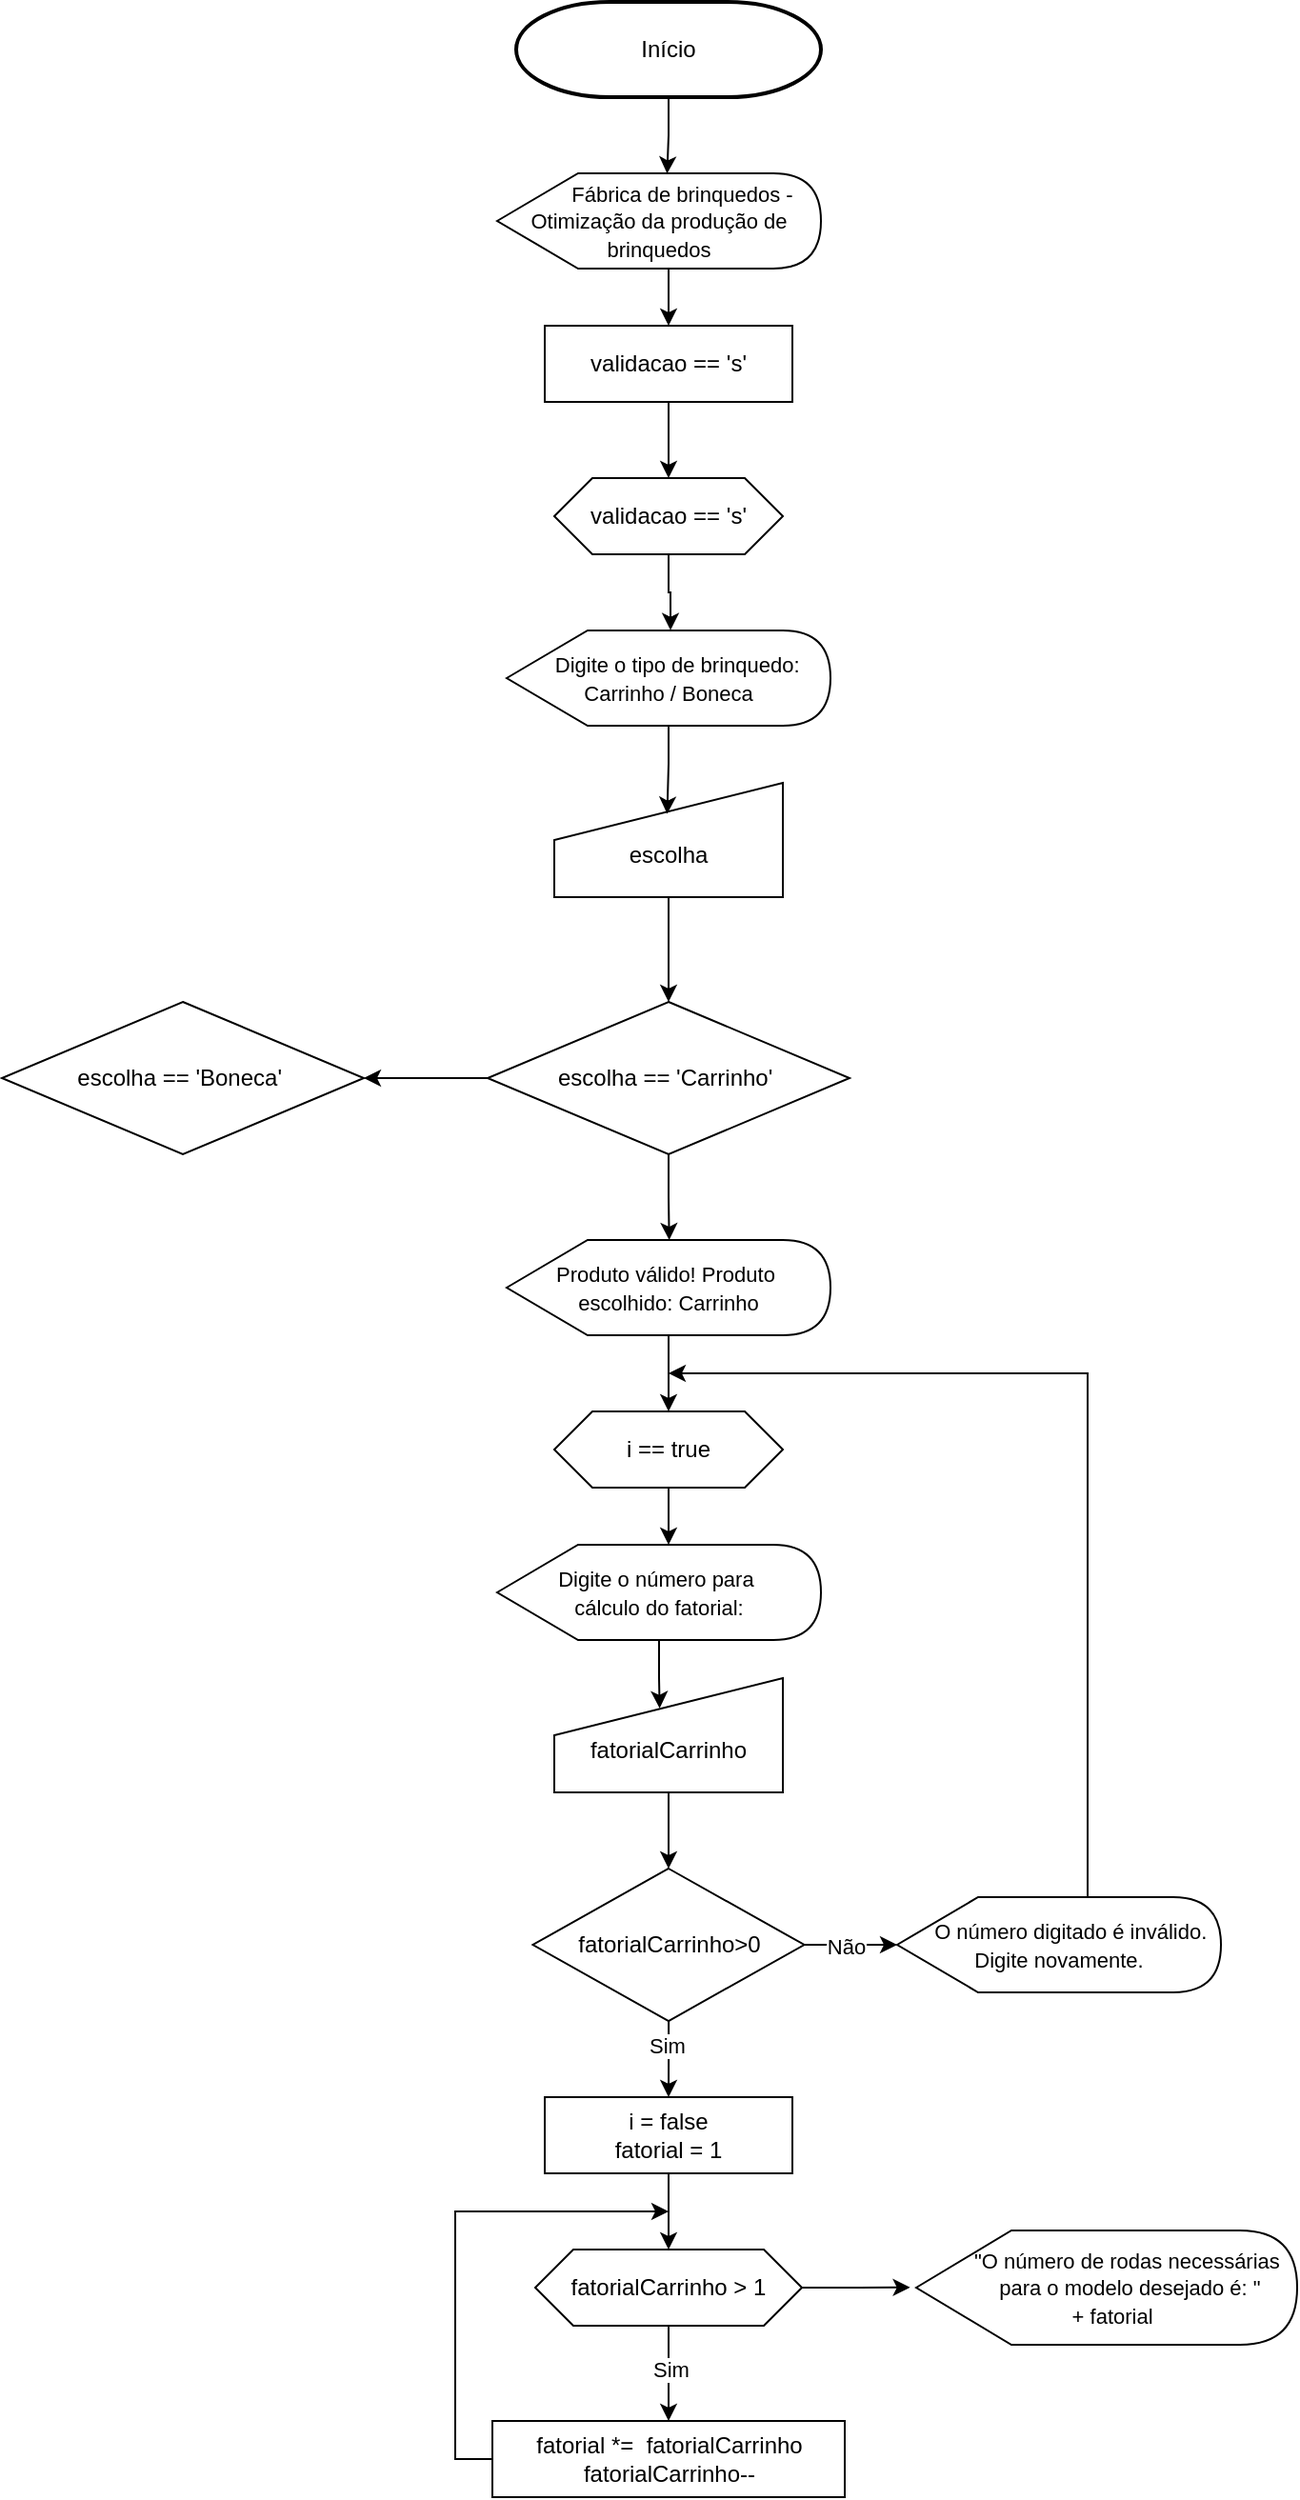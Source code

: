 <mxfile version="26.1.1">
  <diagram name="Página-1" id="S5fPgi4w4wDD92b4g_-J">
    <mxGraphModel dx="1035" dy="551" grid="1" gridSize="10" guides="1" tooltips="1" connect="1" arrows="1" fold="1" page="1" pageScale="1" pageWidth="827" pageHeight="1169" math="0" shadow="0">
      <root>
        <mxCell id="0" />
        <mxCell id="1" parent="0" />
        <mxCell id="F6BWODnnDloiSZcnxZ5W-2" value="Início" style="strokeWidth=2;html=1;shape=mxgraph.flowchart.terminator;whiteSpace=wrap;" vertex="1" parent="1">
          <mxGeometry x="320" y="60" width="160" height="50" as="geometry" />
        </mxCell>
        <mxCell id="F6BWODnnDloiSZcnxZ5W-11" style="edgeStyle=orthogonalEdgeStyle;rounded=0;orthogonalLoop=1;jettySize=auto;html=1;exitX=0;exitY=0;exitDx=93.75;exitDy=50;exitPerimeter=0;entryX=0.5;entryY=0;entryDx=0;entryDy=0;" edge="1" parent="1" source="F6BWODnnDloiSZcnxZ5W-3" target="F6BWODnnDloiSZcnxZ5W-8">
          <mxGeometry relative="1" as="geometry" />
        </mxCell>
        <mxCell id="F6BWODnnDloiSZcnxZ5W-3" value="&lt;font style=&quot;font-size: 11px;&quot;&gt;&amp;nbsp; &amp;nbsp; &amp;nbsp; &amp;nbsp; Fábrica de brinquedos - Otimização da produção de brinquedos&lt;/font&gt;" style="shape=display;whiteSpace=wrap;html=1;align=center;" vertex="1" parent="1">
          <mxGeometry x="310" y="150" width="170" height="50" as="geometry" />
        </mxCell>
        <mxCell id="F6BWODnnDloiSZcnxZ5W-6" style="edgeStyle=orthogonalEdgeStyle;rounded=0;orthogonalLoop=1;jettySize=auto;html=1;entryX=0.525;entryY=0.003;entryDx=0;entryDy=0;entryPerimeter=0;" edge="1" parent="1" source="F6BWODnnDloiSZcnxZ5W-2" target="F6BWODnnDloiSZcnxZ5W-3">
          <mxGeometry relative="1" as="geometry" />
        </mxCell>
        <mxCell id="F6BWODnnDloiSZcnxZ5W-12" style="edgeStyle=orthogonalEdgeStyle;rounded=0;orthogonalLoop=1;jettySize=auto;html=1;entryX=0.5;entryY=0;entryDx=0;entryDy=0;" edge="1" parent="1" source="F6BWODnnDloiSZcnxZ5W-8" target="F6BWODnnDloiSZcnxZ5W-9">
          <mxGeometry relative="1" as="geometry" />
        </mxCell>
        <mxCell id="F6BWODnnDloiSZcnxZ5W-8" value="validacao == &#39;s&#39;" style="rounded=0;whiteSpace=wrap;html=1;" vertex="1" parent="1">
          <mxGeometry x="335" y="230" width="130" height="40" as="geometry" />
        </mxCell>
        <mxCell id="F6BWODnnDloiSZcnxZ5W-9" value="validacao == &#39;s&#39;" style="shape=hexagon;perimeter=hexagonPerimeter2;whiteSpace=wrap;html=1;fixedSize=1;" vertex="1" parent="1">
          <mxGeometry x="340" y="310" width="120" height="40" as="geometry" />
        </mxCell>
        <mxCell id="F6BWODnnDloiSZcnxZ5W-13" value="&lt;font style=&quot;font-size: 11px;&quot;&gt;&amp;nbsp; &amp;nbsp;Digite o tipo de brinquedo: Carrinho / Boneca&lt;/font&gt;" style="shape=display;whiteSpace=wrap;html=1;align=center;" vertex="1" parent="1">
          <mxGeometry x="315" y="390" width="170" height="50" as="geometry" />
        </mxCell>
        <mxCell id="F6BWODnnDloiSZcnxZ5W-14" style="edgeStyle=orthogonalEdgeStyle;rounded=0;orthogonalLoop=1;jettySize=auto;html=1;entryX=0.506;entryY=-0.003;entryDx=0;entryDy=0;entryPerimeter=0;" edge="1" parent="1" source="F6BWODnnDloiSZcnxZ5W-9" target="F6BWODnnDloiSZcnxZ5W-13">
          <mxGeometry relative="1" as="geometry" />
        </mxCell>
        <mxCell id="F6BWODnnDloiSZcnxZ5W-18" style="edgeStyle=orthogonalEdgeStyle;rounded=0;orthogonalLoop=1;jettySize=auto;html=1;entryX=0.5;entryY=0;entryDx=0;entryDy=0;" edge="1" parent="1" source="F6BWODnnDloiSZcnxZ5W-15" target="F6BWODnnDloiSZcnxZ5W-17">
          <mxGeometry relative="1" as="geometry" />
        </mxCell>
        <mxCell id="F6BWODnnDloiSZcnxZ5W-15" value="&lt;div&gt;&lt;br&gt;&lt;/div&gt;escolha" style="shape=manualInput;whiteSpace=wrap;html=1;" vertex="1" parent="1">
          <mxGeometry x="340" y="470" width="120" height="60" as="geometry" />
        </mxCell>
        <mxCell id="F6BWODnnDloiSZcnxZ5W-16" style="edgeStyle=orthogonalEdgeStyle;rounded=0;orthogonalLoop=1;jettySize=auto;html=1;entryX=0.494;entryY=0.271;entryDx=0;entryDy=0;entryPerimeter=0;" edge="1" parent="1" source="F6BWODnnDloiSZcnxZ5W-13" target="F6BWODnnDloiSZcnxZ5W-15">
          <mxGeometry relative="1" as="geometry" />
        </mxCell>
        <mxCell id="F6BWODnnDloiSZcnxZ5W-59" style="edgeStyle=orthogonalEdgeStyle;rounded=0;orthogonalLoop=1;jettySize=auto;html=1;exitX=0;exitY=0.5;exitDx=0;exitDy=0;entryX=1;entryY=0.5;entryDx=0;entryDy=0;" edge="1" parent="1" source="F6BWODnnDloiSZcnxZ5W-17" target="F6BWODnnDloiSZcnxZ5W-58">
          <mxGeometry relative="1" as="geometry" />
        </mxCell>
        <mxCell id="F6BWODnnDloiSZcnxZ5W-17" value="escolha == &#39;Carrinho&#39;&amp;nbsp;" style="rhombus;whiteSpace=wrap;html=1;" vertex="1" parent="1">
          <mxGeometry x="305" y="585" width="190" height="80" as="geometry" />
        </mxCell>
        <mxCell id="F6BWODnnDloiSZcnxZ5W-46" style="edgeStyle=orthogonalEdgeStyle;rounded=0;orthogonalLoop=1;jettySize=auto;html=1;entryX=0.5;entryY=0;entryDx=0;entryDy=0;" edge="1" parent="1" source="F6BWODnnDloiSZcnxZ5W-25" target="F6BWODnnDloiSZcnxZ5W-45">
          <mxGeometry relative="1" as="geometry" />
        </mxCell>
        <mxCell id="F6BWODnnDloiSZcnxZ5W-25" value="&lt;font style=&quot;font-size: 11px;&quot;&gt;Produto válido! Produto&amp;nbsp;&lt;/font&gt;&lt;div&gt;&lt;font style=&quot;font-size: 11px;&quot;&gt;escolhido: Carrinho&lt;/font&gt;&lt;/div&gt;" style="shape=display;whiteSpace=wrap;html=1;align=center;" vertex="1" parent="1">
          <mxGeometry x="315" y="710" width="170" height="50" as="geometry" />
        </mxCell>
        <mxCell id="F6BWODnnDloiSZcnxZ5W-26" style="edgeStyle=orthogonalEdgeStyle;rounded=0;orthogonalLoop=1;jettySize=auto;html=1;entryX=0.502;entryY=0;entryDx=0;entryDy=0;entryPerimeter=0;" edge="1" parent="1" source="F6BWODnnDloiSZcnxZ5W-17" target="F6BWODnnDloiSZcnxZ5W-25">
          <mxGeometry relative="1" as="geometry" />
        </mxCell>
        <mxCell id="F6BWODnnDloiSZcnxZ5W-27" value="&lt;span style=&quot;font-size: 11px;&quot;&gt;Digite o número para&amp;nbsp;&lt;/span&gt;&lt;div&gt;&lt;span style=&quot;font-size: 11px;&quot;&gt;cálculo do fatorial:&lt;/span&gt;&lt;/div&gt;" style="shape=display;whiteSpace=wrap;html=1;align=center;" vertex="1" parent="1">
          <mxGeometry x="310" y="870" width="170" height="50" as="geometry" />
        </mxCell>
        <mxCell id="F6BWODnnDloiSZcnxZ5W-30" style="edgeStyle=orthogonalEdgeStyle;rounded=0;orthogonalLoop=1;jettySize=auto;html=1;" edge="1" parent="1">
          <mxGeometry relative="1" as="geometry">
            <mxPoint x="400" y="840" as="sourcePoint" />
            <mxPoint x="400" y="870" as="targetPoint" />
            <Array as="points">
              <mxPoint x="400" y="870" />
            </Array>
          </mxGeometry>
        </mxCell>
        <mxCell id="F6BWODnnDloiSZcnxZ5W-36" style="edgeStyle=orthogonalEdgeStyle;rounded=0;orthogonalLoop=1;jettySize=auto;html=1;entryX=0.5;entryY=0;entryDx=0;entryDy=0;" edge="1" parent="1" source="F6BWODnnDloiSZcnxZ5W-33" target="F6BWODnnDloiSZcnxZ5W-35">
          <mxGeometry relative="1" as="geometry" />
        </mxCell>
        <mxCell id="F6BWODnnDloiSZcnxZ5W-33" value="&lt;div&gt;&lt;br&gt;&lt;/div&gt;fatorialCarrinho" style="shape=manualInput;whiteSpace=wrap;html=1;" vertex="1" parent="1">
          <mxGeometry x="340" y="940" width="120" height="60" as="geometry" />
        </mxCell>
        <mxCell id="F6BWODnnDloiSZcnxZ5W-34" style="edgeStyle=orthogonalEdgeStyle;rounded=0;orthogonalLoop=1;jettySize=auto;html=1;entryX=0.461;entryY=0.264;entryDx=0;entryDy=0;entryPerimeter=0;" edge="1" parent="1" source="F6BWODnnDloiSZcnxZ5W-27" target="F6BWODnnDloiSZcnxZ5W-33">
          <mxGeometry relative="1" as="geometry" />
        </mxCell>
        <mxCell id="F6BWODnnDloiSZcnxZ5W-38" value="" style="edgeStyle=orthogonalEdgeStyle;rounded=0;orthogonalLoop=1;jettySize=auto;html=1;" edge="1" parent="1" source="F6BWODnnDloiSZcnxZ5W-35" target="F6BWODnnDloiSZcnxZ5W-37">
          <mxGeometry relative="1" as="geometry" />
        </mxCell>
        <mxCell id="F6BWODnnDloiSZcnxZ5W-40" value="Não" style="edgeLabel;html=1;align=center;verticalAlign=middle;resizable=0;points=[];" vertex="1" connectable="0" parent="F6BWODnnDloiSZcnxZ5W-38">
          <mxGeometry x="-0.108" y="-1" relative="1" as="geometry">
            <mxPoint as="offset" />
          </mxGeometry>
        </mxCell>
        <mxCell id="F6BWODnnDloiSZcnxZ5W-43" style="edgeStyle=orthogonalEdgeStyle;rounded=0;orthogonalLoop=1;jettySize=auto;html=1;entryX=0.5;entryY=0;entryDx=0;entryDy=0;" edge="1" parent="1" source="F6BWODnnDloiSZcnxZ5W-35">
          <mxGeometry relative="1" as="geometry">
            <mxPoint x="400" y="1160" as="targetPoint" />
          </mxGeometry>
        </mxCell>
        <mxCell id="F6BWODnnDloiSZcnxZ5W-44" value="Sim" style="edgeLabel;html=1;align=center;verticalAlign=middle;resizable=0;points=[];" vertex="1" connectable="0" parent="F6BWODnnDloiSZcnxZ5W-43">
          <mxGeometry x="-0.349" y="-1" relative="1" as="geometry">
            <mxPoint as="offset" />
          </mxGeometry>
        </mxCell>
        <mxCell id="F6BWODnnDloiSZcnxZ5W-35" value="fatorialCarrinho&amp;gt;0" style="rhombus;whiteSpace=wrap;html=1;" vertex="1" parent="1">
          <mxGeometry x="328.75" y="1040" width="142.5" height="80" as="geometry" />
        </mxCell>
        <mxCell id="F6BWODnnDloiSZcnxZ5W-39" style="edgeStyle=orthogonalEdgeStyle;rounded=0;orthogonalLoop=1;jettySize=auto;html=1;" edge="1" parent="1" source="F6BWODnnDloiSZcnxZ5W-37">
          <mxGeometry relative="1" as="geometry">
            <mxPoint x="400" y="780" as="targetPoint" />
            <Array as="points">
              <mxPoint x="620" y="780" />
              <mxPoint x="400" y="780" />
            </Array>
          </mxGeometry>
        </mxCell>
        <mxCell id="F6BWODnnDloiSZcnxZ5W-37" value="&lt;span style=&quot;font-size: 11px;&quot;&gt;&amp;nbsp; &amp;nbsp; O número digitado é inválido.&lt;/span&gt;&lt;div&gt;&lt;span style=&quot;font-size: 11px;&quot;&gt;Digite novamente.&lt;/span&gt;&lt;/div&gt;" style="shape=display;whiteSpace=wrap;html=1;align=center;" vertex="1" parent="1">
          <mxGeometry x="520" y="1055" width="170" height="50" as="geometry" />
        </mxCell>
        <mxCell id="F6BWODnnDloiSZcnxZ5W-45" value="i == true" style="shape=hexagon;perimeter=hexagonPerimeter2;whiteSpace=wrap;html=1;fixedSize=1;" vertex="1" parent="1">
          <mxGeometry x="340" y="800" width="120" height="40" as="geometry" />
        </mxCell>
        <mxCell id="F6BWODnnDloiSZcnxZ5W-49" style="edgeStyle=orthogonalEdgeStyle;rounded=0;orthogonalLoop=1;jettySize=auto;html=1;entryX=0.5;entryY=0;entryDx=0;entryDy=0;" edge="1" parent="1" source="F6BWODnnDloiSZcnxZ5W-47" target="F6BWODnnDloiSZcnxZ5W-48">
          <mxGeometry relative="1" as="geometry" />
        </mxCell>
        <mxCell id="F6BWODnnDloiSZcnxZ5W-47" value="i = false&lt;div&gt;fatorial = 1&lt;/div&gt;" style="rounded=0;whiteSpace=wrap;html=1;" vertex="1" parent="1">
          <mxGeometry x="335" y="1160" width="130" height="40" as="geometry" />
        </mxCell>
        <mxCell id="F6BWODnnDloiSZcnxZ5W-51" style="edgeStyle=orthogonalEdgeStyle;rounded=0;orthogonalLoop=1;jettySize=auto;html=1;entryX=0.5;entryY=0;entryDx=0;entryDy=0;" edge="1" parent="1" source="F6BWODnnDloiSZcnxZ5W-48" target="F6BWODnnDloiSZcnxZ5W-50">
          <mxGeometry relative="1" as="geometry" />
        </mxCell>
        <mxCell id="F6BWODnnDloiSZcnxZ5W-52" value="Sim" style="edgeLabel;html=1;align=center;verticalAlign=middle;resizable=0;points=[];" vertex="1" connectable="0" parent="F6BWODnnDloiSZcnxZ5W-51">
          <mxGeometry x="-0.083" y="1" relative="1" as="geometry">
            <mxPoint as="offset" />
          </mxGeometry>
        </mxCell>
        <mxCell id="F6BWODnnDloiSZcnxZ5W-48" value="fatorialCarrinho &amp;gt; 1" style="shape=hexagon;perimeter=hexagonPerimeter2;whiteSpace=wrap;html=1;fixedSize=1;" vertex="1" parent="1">
          <mxGeometry x="330" y="1240" width="140" height="40" as="geometry" />
        </mxCell>
        <mxCell id="F6BWODnnDloiSZcnxZ5W-54" style="edgeStyle=orthogonalEdgeStyle;rounded=0;orthogonalLoop=1;jettySize=auto;html=1;exitX=0;exitY=0.5;exitDx=0;exitDy=0;" edge="1" parent="1" source="F6BWODnnDloiSZcnxZ5W-50">
          <mxGeometry relative="1" as="geometry">
            <mxPoint x="400" y="1220" as="targetPoint" />
            <Array as="points">
              <mxPoint x="288" y="1350" />
              <mxPoint x="288" y="1220" />
            </Array>
          </mxGeometry>
        </mxCell>
        <mxCell id="F6BWODnnDloiSZcnxZ5W-50" value="fatorial *=&amp;nbsp; fatorialCarrinho&lt;div&gt;fatorialCarrinho--&lt;/div&gt;" style="rounded=0;whiteSpace=wrap;html=1;" vertex="1" parent="1">
          <mxGeometry x="307.5" y="1330" width="185" height="40" as="geometry" />
        </mxCell>
        <mxCell id="F6BWODnnDloiSZcnxZ5W-55" value="&lt;span style=&quot;font-size: 11px;&quot;&gt;&amp;nbsp; &amp;nbsp; &amp;nbsp; &amp;nbsp; &quot;O número de rodas necessárias&amp;nbsp;&lt;/span&gt;&lt;div&gt;&lt;span style=&quot;font-size: 11px;&quot;&gt;&amp;nbsp; &amp;nbsp; &amp;nbsp; &amp;nbsp; &amp;nbsp;para o modelo desejado é: &quot;&amp;nbsp;&lt;/span&gt;&lt;/div&gt;&lt;div&gt;&lt;span style=&quot;font-size: 11px;&quot;&gt;&amp;nbsp; + fatorial&lt;/span&gt;&lt;/div&gt;" style="shape=display;whiteSpace=wrap;html=1;align=center;" vertex="1" parent="1">
          <mxGeometry x="530" y="1230" width="200" height="60" as="geometry" />
        </mxCell>
        <mxCell id="F6BWODnnDloiSZcnxZ5W-56" style="edgeStyle=orthogonalEdgeStyle;rounded=0;orthogonalLoop=1;jettySize=auto;html=1;entryX=-0.016;entryY=0.498;entryDx=0;entryDy=0;entryPerimeter=0;" edge="1" parent="1" source="F6BWODnnDloiSZcnxZ5W-48" target="F6BWODnnDloiSZcnxZ5W-55">
          <mxGeometry relative="1" as="geometry" />
        </mxCell>
        <mxCell id="F6BWODnnDloiSZcnxZ5W-58" value="escolha == &#39;Boneca&#39;&amp;nbsp;" style="rhombus;whiteSpace=wrap;html=1;" vertex="1" parent="1">
          <mxGeometry x="50" y="585" width="190" height="80" as="geometry" />
        </mxCell>
      </root>
    </mxGraphModel>
  </diagram>
</mxfile>
